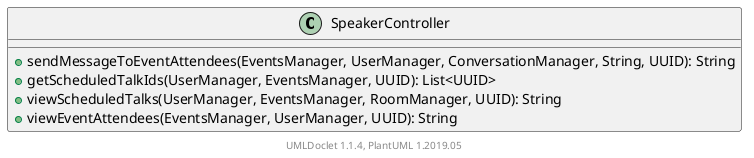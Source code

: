 @startuml

    class SpeakerController [[SpeakerController.html]] {
        +sendMessageToEventAttendees(EventsManager, UserManager, ConversationManager, String, UUID): String
        +getScheduledTalkIds(UserManager, EventsManager, UUID): List<UUID>
        +viewScheduledTalks(UserManager, EventsManager, RoomManager, UUID): String
        +viewEventAttendees(EventsManager, UserManager, UUID): String
    }


    center footer UMLDoclet 1.1.4, PlantUML 1.2019.05
@enduml
